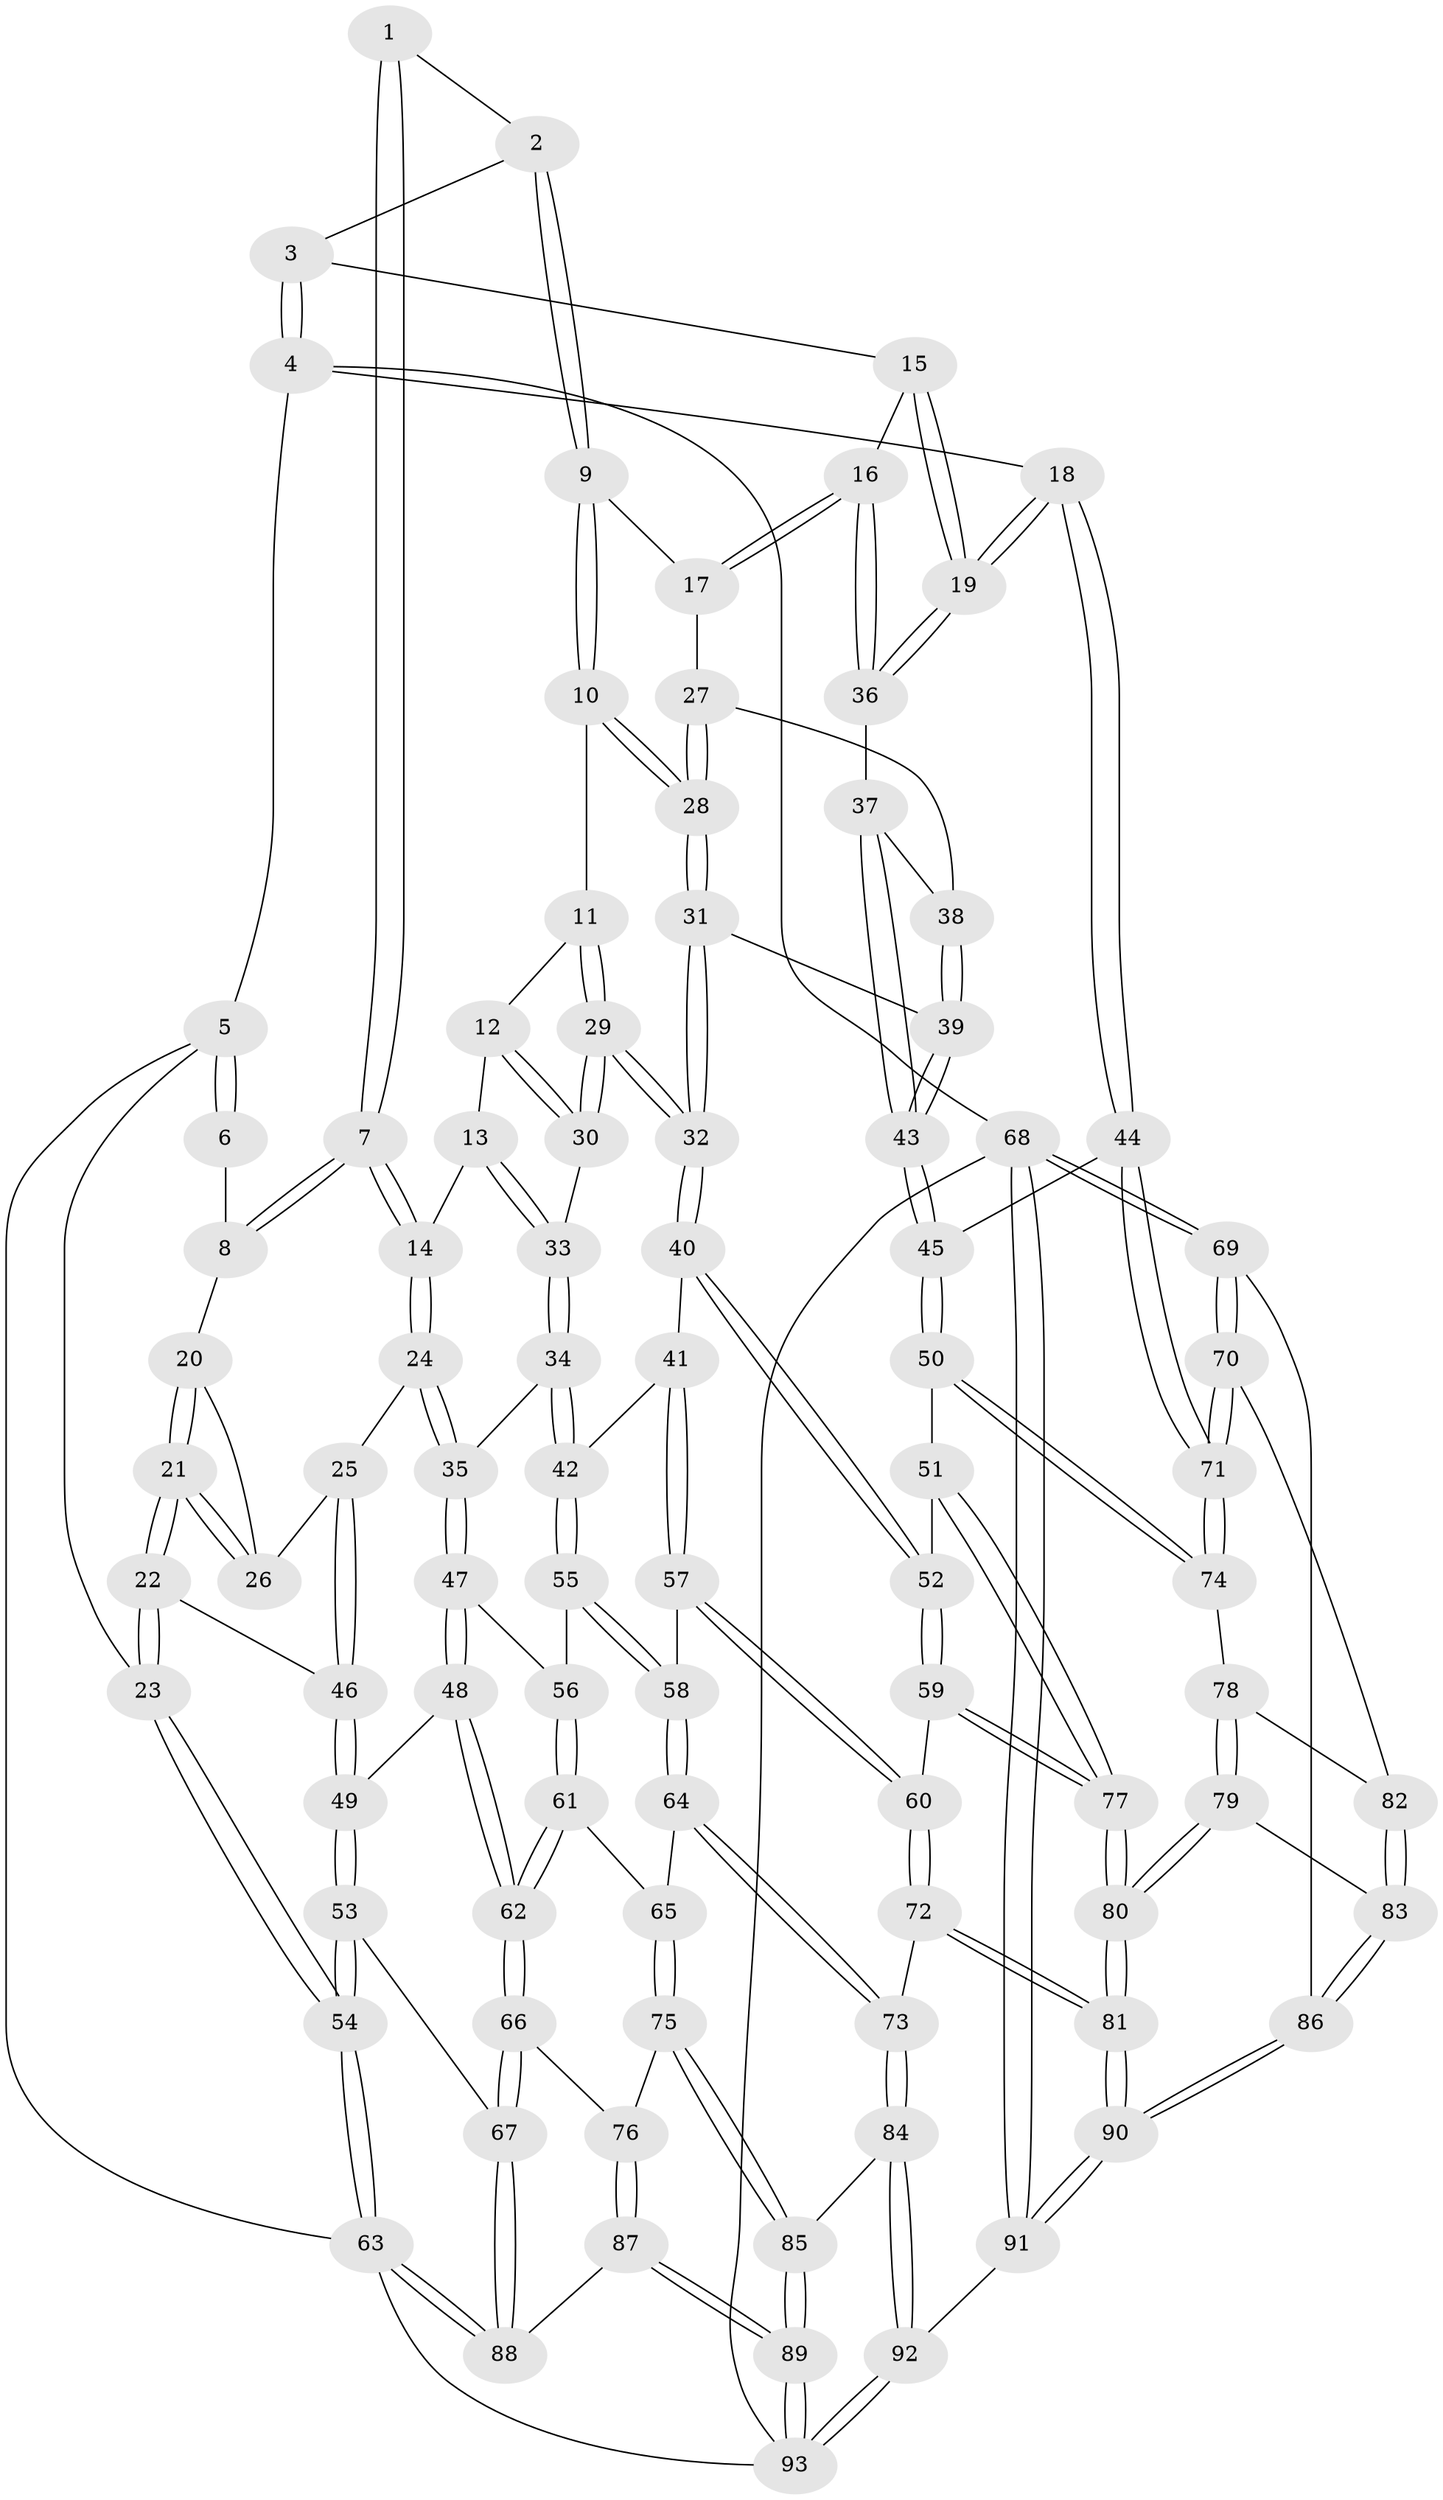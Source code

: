 // Generated by graph-tools (version 1.1) at 2025/27/03/09/25 03:27:03]
// undirected, 93 vertices, 229 edges
graph export_dot {
graph [start="1"]
  node [color=gray90,style=filled];
  1 [pos="+0.5244129317648161+0"];
  2 [pos="+0.5960746237037421+0"];
  3 [pos="+0.9387198946894262+0"];
  4 [pos="+1+0"];
  5 [pos="+0+0"];
  6 [pos="+0+0"];
  7 [pos="+0.40640049515245324+0.055555136818328604"];
  8 [pos="+0.21735466133694778+0.0791633548083634"];
  9 [pos="+0.6566378410331679+0.051911390779694935"];
  10 [pos="+0.6293469018906392+0.11303579803213752"];
  11 [pos="+0.6165440302551953+0.12647553718027846"];
  12 [pos="+0.5483850334771475+0.14550086452436337"];
  13 [pos="+0.4235658134248066+0.09144909407560319"];
  14 [pos="+0.4073782716332274+0.07139182751732316"];
  15 [pos="+0.8736355857434419+0.047849087599773174"];
  16 [pos="+0.8381605335427628+0.16752623907544958"];
  17 [pos="+0.7179360902317365+0.11006969970276387"];
  18 [pos="+1+0.21425199282766727"];
  19 [pos="+1+0.19086454659648178"];
  20 [pos="+0.20204400173224837+0.10741649954116386"];
  21 [pos="+0.0186685151301435+0.21579175420930066"];
  22 [pos="+0.017124125795991887+0.2164757632232078"];
  23 [pos="+0+0.12412522522286752"];
  24 [pos="+0.3272860541057412+0.2402786343851806"];
  25 [pos="+0.2945397303955775+0.22666172912952404"];
  26 [pos="+0.28133265847182537+0.21680197228763726"];
  27 [pos="+0.7049693212289911+0.1973860912432518"];
  28 [pos="+0.6579585458569193+0.22542538612359983"];
  29 [pos="+0.5674196066549279+0.22136249109507583"];
  30 [pos="+0.5233908359889691+0.1890311132896535"];
  31 [pos="+0.6373837066668181+0.3007072076378036"];
  32 [pos="+0.5868786837730766+0.32746713999840427"];
  33 [pos="+0.4766583945181529+0.17706816546569942"];
  34 [pos="+0.45756796600177774+0.3260949648112485"];
  35 [pos="+0.35208932359468553+0.3191636156911142"];
  36 [pos="+0.844501193480646+0.18186343255738963"];
  37 [pos="+0.8432161795101852+0.18550828347714668"];
  38 [pos="+0.7134459335304125+0.20644669547574188"];
  39 [pos="+0.7493241770568595+0.29443300750805157"];
  40 [pos="+0.5695879453512074+0.35094325033588697"];
  41 [pos="+0.5265873226791681+0.35551034939955645"];
  42 [pos="+0.5212935460488276+0.3539696885117246"];
  43 [pos="+0.8104607113118786+0.30418358948604807"];
  44 [pos="+1+0.29756616376988376"];
  45 [pos="+0.834834141710998+0.35319219757655795"];
  46 [pos="+0.09348638509358437+0.30937650757354085"];
  47 [pos="+0.3450292214174693+0.32779564235065445"];
  48 [pos="+0.18392434031141844+0.40054245807257155"];
  49 [pos="+0.13510775568613184+0.3800493236010442"];
  50 [pos="+0.8082601187973694+0.4905405901361045"];
  51 [pos="+0.7943908007857214+0.49330810705056827"];
  52 [pos="+0.6524075913937918+0.46942185647619755"];
  53 [pos="+0.01307587864705915+0.5213872540975799"];
  54 [pos="+0+0.5493284835074403"];
  55 [pos="+0.4027687400233393+0.4744570859218411"];
  56 [pos="+0.359752397211951+0.4368611209274108"];
  57 [pos="+0.4818407776858404+0.5014140846071241"];
  58 [pos="+0.4260352816168164+0.5241138166699183"];
  59 [pos="+0.5891752022698883+0.559988942417795"];
  60 [pos="+0.5661625435058162+0.5676178881959472"];
  61 [pos="+0.29147511641722795+0.5336665463745626"];
  62 [pos="+0.22931160707301593+0.5237720941950778"];
  63 [pos="+0+0.8786594471131447"];
  64 [pos="+0.38967721043949255+0.5893800659941556"];
  65 [pos="+0.31581663202237736+0.5513968204772678"];
  66 [pos="+0.18948488408996633+0.58397143770886"];
  67 [pos="+0.115499048547437+0.6074725028072745"];
  68 [pos="+1+1"];
  69 [pos="+1+0.7940412670345545"];
  70 [pos="+1+0.4165012332318079"];
  71 [pos="+1+0.3963236610450286"];
  72 [pos="+0.4895932952546308+0.6625059096330613"];
  73 [pos="+0.4067278011430315+0.6374731521989763"];
  74 [pos="+0.8128485655906799+0.49423606725425706"];
  75 [pos="+0.2603262084207395+0.6888419124448392"];
  76 [pos="+0.21839288266710877+0.632492892897734"];
  77 [pos="+0.6786798047202697+0.6737077735271463"];
  78 [pos="+0.8454360065300317+0.5432143773767277"];
  79 [pos="+0.7021649260536152+0.8149205710833437"];
  80 [pos="+0.6849953505501243+0.8307137595312952"];
  81 [pos="+0.6452162980497009+0.9260032515636033"];
  82 [pos="+0.8773356263378438+0.5740740148114641"];
  83 [pos="+0.9317265227505127+0.6589998874937854"];
  84 [pos="+0.3497929836894676+0.6988464595486467"];
  85 [pos="+0.26967794932212796+0.7067006828578897"];
  86 [pos="+1+0.7646467156784528"];
  87 [pos="+0.08560073255319885+0.8029552776516818"];
  88 [pos="+0.06082753150430752+0.7952721529541393"];
  89 [pos="+0.17299652343897587+0.8339356571254427"];
  90 [pos="+0.6450895898131694+0.9284052217060326"];
  91 [pos="+0.6077211536171082+1"];
  92 [pos="+0.4659728995606039+1"];
  93 [pos="+0.3736225308876949+1"];
  1 -- 2;
  1 -- 7;
  1 -- 7;
  2 -- 3;
  2 -- 9;
  2 -- 9;
  3 -- 4;
  3 -- 4;
  3 -- 15;
  4 -- 5;
  4 -- 18;
  4 -- 68;
  5 -- 6;
  5 -- 6;
  5 -- 23;
  5 -- 63;
  6 -- 8;
  7 -- 8;
  7 -- 8;
  7 -- 14;
  7 -- 14;
  8 -- 20;
  9 -- 10;
  9 -- 10;
  9 -- 17;
  10 -- 11;
  10 -- 28;
  10 -- 28;
  11 -- 12;
  11 -- 29;
  11 -- 29;
  12 -- 13;
  12 -- 30;
  12 -- 30;
  13 -- 14;
  13 -- 33;
  13 -- 33;
  14 -- 24;
  14 -- 24;
  15 -- 16;
  15 -- 19;
  15 -- 19;
  16 -- 17;
  16 -- 17;
  16 -- 36;
  16 -- 36;
  17 -- 27;
  18 -- 19;
  18 -- 19;
  18 -- 44;
  18 -- 44;
  19 -- 36;
  19 -- 36;
  20 -- 21;
  20 -- 21;
  20 -- 26;
  21 -- 22;
  21 -- 22;
  21 -- 26;
  21 -- 26;
  22 -- 23;
  22 -- 23;
  22 -- 46;
  23 -- 54;
  23 -- 54;
  24 -- 25;
  24 -- 35;
  24 -- 35;
  25 -- 26;
  25 -- 46;
  25 -- 46;
  27 -- 28;
  27 -- 28;
  27 -- 38;
  28 -- 31;
  28 -- 31;
  29 -- 30;
  29 -- 30;
  29 -- 32;
  29 -- 32;
  30 -- 33;
  31 -- 32;
  31 -- 32;
  31 -- 39;
  32 -- 40;
  32 -- 40;
  33 -- 34;
  33 -- 34;
  34 -- 35;
  34 -- 42;
  34 -- 42;
  35 -- 47;
  35 -- 47;
  36 -- 37;
  37 -- 38;
  37 -- 43;
  37 -- 43;
  38 -- 39;
  38 -- 39;
  39 -- 43;
  39 -- 43;
  40 -- 41;
  40 -- 52;
  40 -- 52;
  41 -- 42;
  41 -- 57;
  41 -- 57;
  42 -- 55;
  42 -- 55;
  43 -- 45;
  43 -- 45;
  44 -- 45;
  44 -- 71;
  44 -- 71;
  45 -- 50;
  45 -- 50;
  46 -- 49;
  46 -- 49;
  47 -- 48;
  47 -- 48;
  47 -- 56;
  48 -- 49;
  48 -- 62;
  48 -- 62;
  49 -- 53;
  49 -- 53;
  50 -- 51;
  50 -- 74;
  50 -- 74;
  51 -- 52;
  51 -- 77;
  51 -- 77;
  52 -- 59;
  52 -- 59;
  53 -- 54;
  53 -- 54;
  53 -- 67;
  54 -- 63;
  54 -- 63;
  55 -- 56;
  55 -- 58;
  55 -- 58;
  56 -- 61;
  56 -- 61;
  57 -- 58;
  57 -- 60;
  57 -- 60;
  58 -- 64;
  58 -- 64;
  59 -- 60;
  59 -- 77;
  59 -- 77;
  60 -- 72;
  60 -- 72;
  61 -- 62;
  61 -- 62;
  61 -- 65;
  62 -- 66;
  62 -- 66;
  63 -- 88;
  63 -- 88;
  63 -- 93;
  64 -- 65;
  64 -- 73;
  64 -- 73;
  65 -- 75;
  65 -- 75;
  66 -- 67;
  66 -- 67;
  66 -- 76;
  67 -- 88;
  67 -- 88;
  68 -- 69;
  68 -- 69;
  68 -- 91;
  68 -- 91;
  68 -- 93;
  69 -- 70;
  69 -- 70;
  69 -- 86;
  70 -- 71;
  70 -- 71;
  70 -- 82;
  71 -- 74;
  71 -- 74;
  72 -- 73;
  72 -- 81;
  72 -- 81;
  73 -- 84;
  73 -- 84;
  74 -- 78;
  75 -- 76;
  75 -- 85;
  75 -- 85;
  76 -- 87;
  76 -- 87;
  77 -- 80;
  77 -- 80;
  78 -- 79;
  78 -- 79;
  78 -- 82;
  79 -- 80;
  79 -- 80;
  79 -- 83;
  80 -- 81;
  80 -- 81;
  81 -- 90;
  81 -- 90;
  82 -- 83;
  82 -- 83;
  83 -- 86;
  83 -- 86;
  84 -- 85;
  84 -- 92;
  84 -- 92;
  85 -- 89;
  85 -- 89;
  86 -- 90;
  86 -- 90;
  87 -- 88;
  87 -- 89;
  87 -- 89;
  89 -- 93;
  89 -- 93;
  90 -- 91;
  90 -- 91;
  91 -- 92;
  92 -- 93;
  92 -- 93;
}
